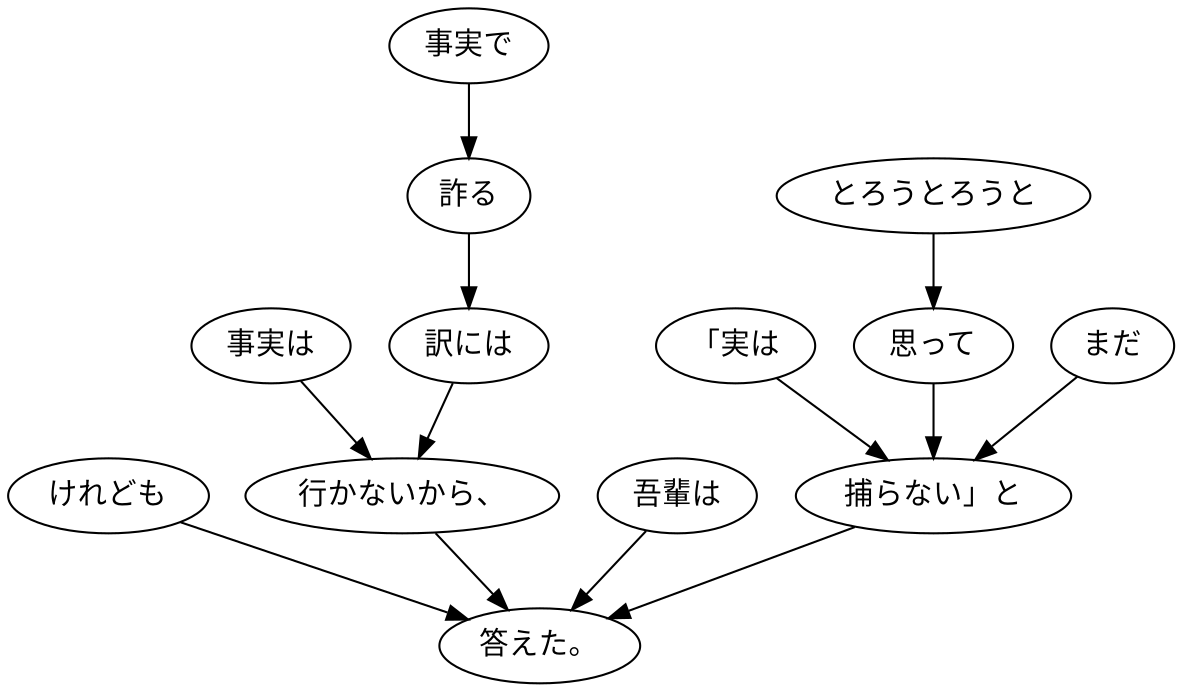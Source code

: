 digraph graph236 {
	node0 [label="けれども"];
	node1 [label="事実は"];
	node2 [label="事実で"];
	node3 [label="詐る"];
	node4 [label="訳には"];
	node5 [label="行かないから、"];
	node6 [label="吾輩は"];
	node7 [label="「実は"];
	node8 [label="とろうとろうと"];
	node9 [label="思って"];
	node10 [label="まだ"];
	node11 [label="捕らない」と"];
	node12 [label="答えた。"];
	node0 -> node12;
	node1 -> node5;
	node2 -> node3;
	node3 -> node4;
	node4 -> node5;
	node5 -> node12;
	node6 -> node12;
	node7 -> node11;
	node8 -> node9;
	node9 -> node11;
	node10 -> node11;
	node11 -> node12;
}
